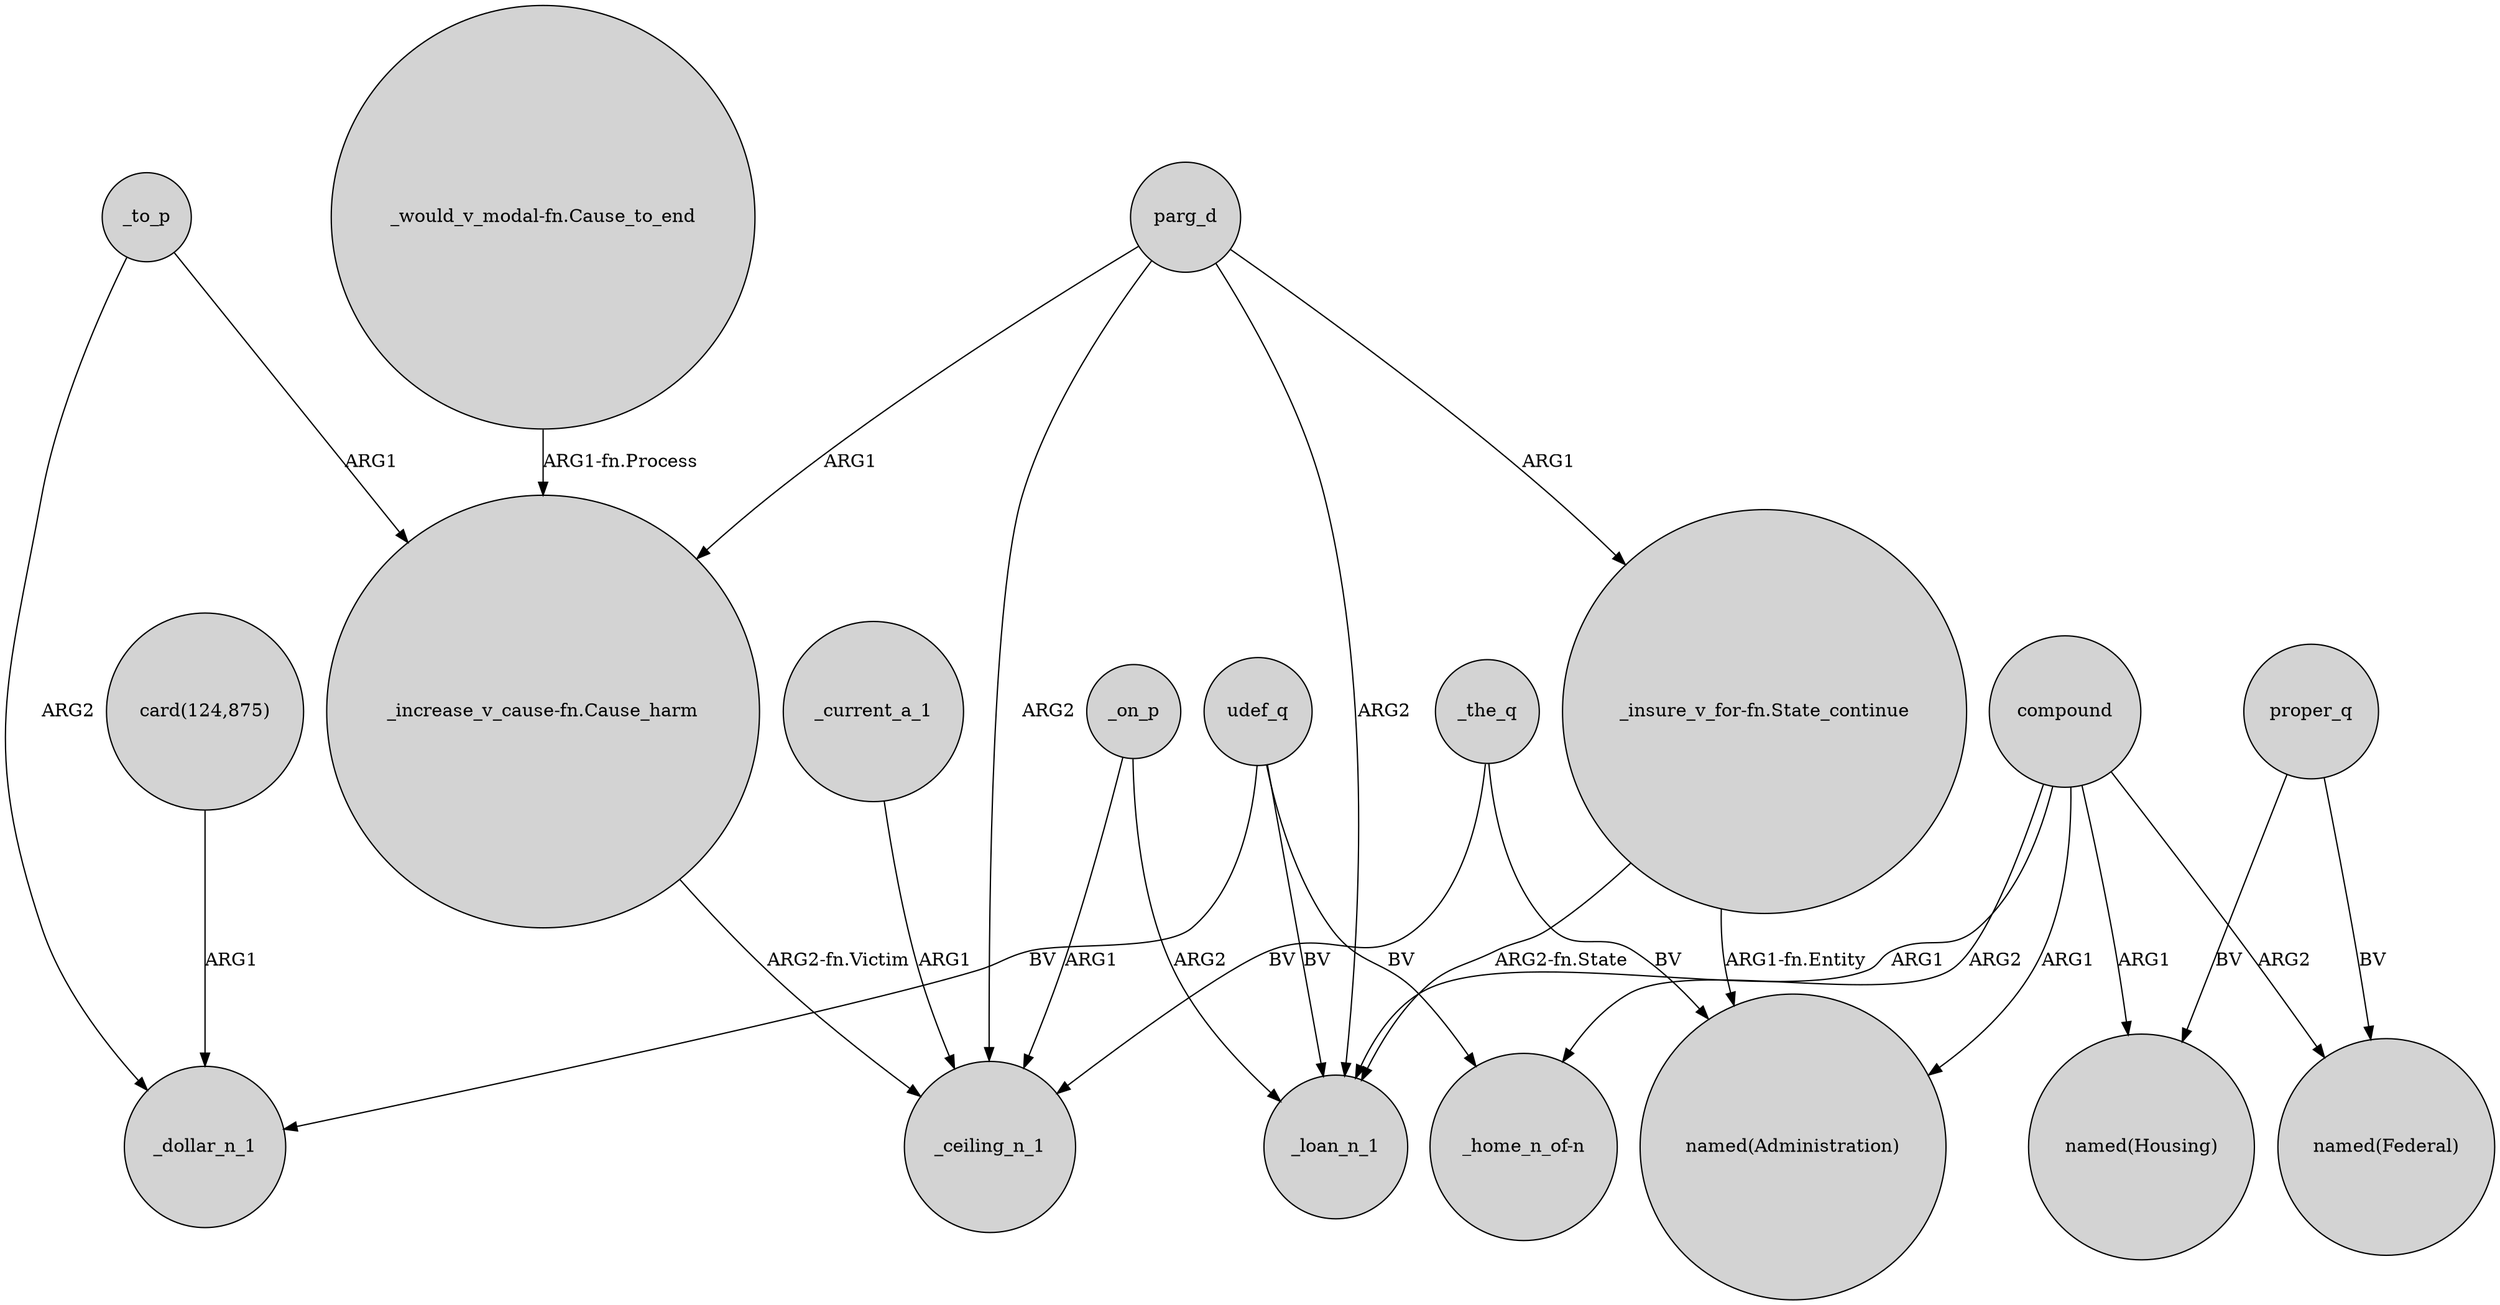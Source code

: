 digraph {
	node [shape=circle style=filled]
	_to_p -> "_increase_v_cause-fn.Cause_harm" [label=ARG1]
	"_insure_v_for-fn.State_continue" -> _loan_n_1 [label="ARG2-fn.State"]
	proper_q -> "named(Housing)" [label=BV]
	udef_q -> _loan_n_1 [label=BV]
	"_insure_v_for-fn.State_continue" -> "named(Administration)" [label="ARG1-fn.Entity"]
	compound -> "named(Federal)" [label=ARG2]
	"_would_v_modal-fn.Cause_to_end" -> "_increase_v_cause-fn.Cause_harm" [label="ARG1-fn.Process"]
	_to_p -> _dollar_n_1 [label=ARG2]
	proper_q -> "named(Federal)" [label=BV]
	parg_d -> _ceiling_n_1 [label=ARG2]
	"card(124,875)" -> _dollar_n_1 [label=ARG1]
	compound -> "_home_n_of-n" [label=ARG2]
	_the_q -> _ceiling_n_1 [label=BV]
	compound -> _loan_n_1 [label=ARG1]
	parg_d -> "_increase_v_cause-fn.Cause_harm" [label=ARG1]
	udef_q -> "_home_n_of-n" [label=BV]
	_current_a_1 -> _ceiling_n_1 [label=ARG1]
	_on_p -> _loan_n_1 [label=ARG2]
	compound -> "named(Administration)" [label=ARG1]
	udef_q -> _dollar_n_1 [label=BV]
	parg_d -> "_insure_v_for-fn.State_continue" [label=ARG1]
	parg_d -> _loan_n_1 [label=ARG2]
	compound -> "named(Housing)" [label=ARG1]
	_on_p -> _ceiling_n_1 [label=ARG1]
	_the_q -> "named(Administration)" [label=BV]
	"_increase_v_cause-fn.Cause_harm" -> _ceiling_n_1 [label="ARG2-fn.Victim"]
}
